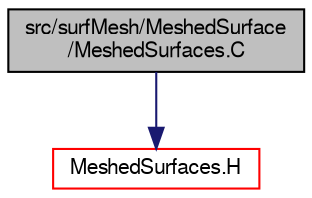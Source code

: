 digraph "src/surfMesh/MeshedSurface/MeshedSurfaces.C"
{
  bgcolor="transparent";
  edge [fontname="FreeSans",fontsize="10",labelfontname="FreeSans",labelfontsize="10"];
  node [fontname="FreeSans",fontsize="10",shape=record];
  Node0 [label="src/surfMesh/MeshedSurface\l/MeshedSurfaces.C",height=0.2,width=0.4,color="black", fillcolor="grey75", style="filled", fontcolor="black"];
  Node0 -> Node1 [color="midnightblue",fontsize="10",style="solid",fontname="FreeSans"];
  Node1 [label="MeshedSurfaces.H",height=0.2,width=0.4,color="red",URL="$a15056.html"];
}

